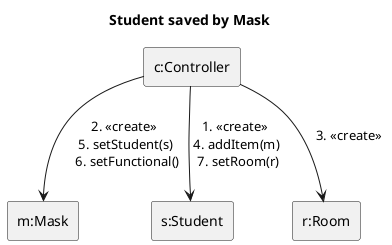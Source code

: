 @startuml ser
title Student saved by Mask
rectangle "c:Controller" as c
rectangle "m:Mask" as m
rectangle "s:Student" as s
rectangle "r:Room" as r

c --> r : 3. <<create>> \n
c --> s: 1. <<create>> \n 4. addItem(m) \n 7. setRoom(r)
c --> m : 2. <<create>> \n 5. setStudent(s) \n 6. setFunctional()


@enduml